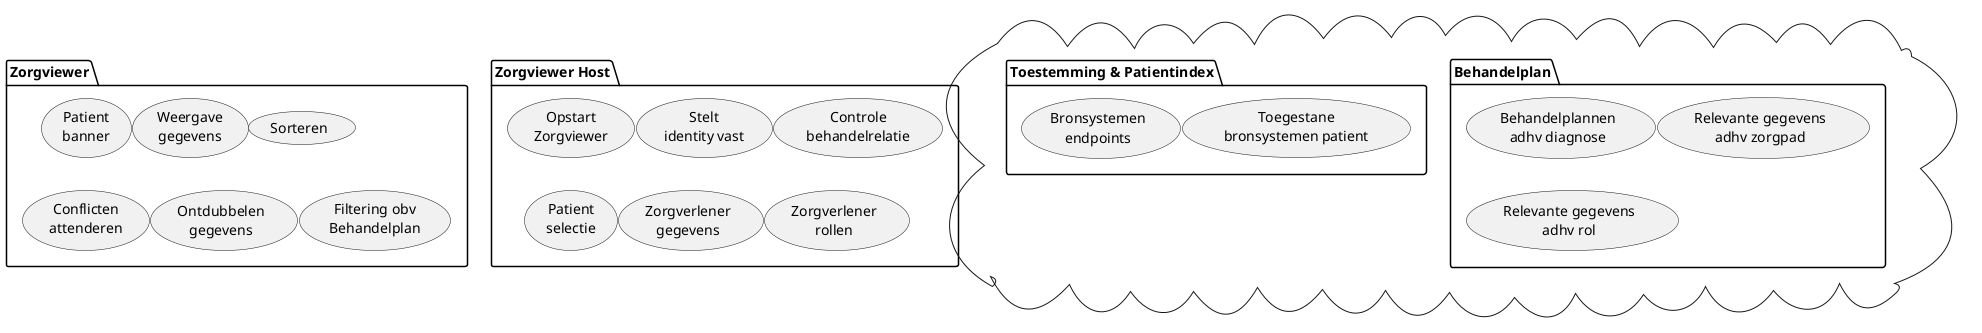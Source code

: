 @startuml

skinparam nodesep 1
skinparam ranksep 1

package "Zorgviewer" {
 (Patient\nbanner)
 (Weergave\ngegevens)
 (Sorteren)
 (Conflicten\nattenderen)
 (Ontdubbelen\ngegevens)
 (Filtering obv\nBehandelplan)
}

package "Zorgviewer Host" {
 (Opstart\nZorgviewer)
 (Stelt\nidentity vast)
 (Controle\nbehandelrelatie)
 (Patient\nselectie)
 (Zorgverlener\ngegevens)
 (Zorgverlener\nrollen)
}

cloud {
 package "Behandelplan" {
  (Behandelplannen\nadhv diagnose)
  (Relevante gegevens\nadhv zorgpad)
  (Relevante gegevens\nadhv rol)
 }
 package "Toestemming & Patientindex" {
  (Toegestane\nbronsystemen patient)
  (Bronsystemen\nendpoints)
 }
}

@enduml